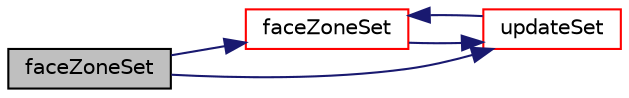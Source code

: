 digraph "faceZoneSet"
{
  bgcolor="transparent";
  edge [fontname="Helvetica",fontsize="10",labelfontname="Helvetica",labelfontsize="10"];
  node [fontname="Helvetica",fontsize="10",shape=record];
  rankdir="LR";
  Node1 [label="faceZoneSet",height=0.2,width=0.4,color="black", fillcolor="grey75", style="filled", fontcolor="black"];
  Node1 -> Node2 [color="midnightblue",fontsize="10",style="solid",fontname="Helvetica"];
  Node2 [label="faceZoneSet",height=0.2,width=0.4,color="red",URL="$a00755.html#ace6e4b16ad35bf8903c38685a92d7789",tooltip="Construct from objectRegistry and name. "];
  Node2 -> Node3 [color="midnightblue",fontsize="10",style="solid",fontname="Helvetica"];
  Node3 [label="updateSet",height=0.2,width=0.4,color="red",URL="$a00755.html#afc9e2e914d3928dd7281d2ac71452052",tooltip="Sort addressing and make faceSet part consistent with addressing. "];
  Node3 -> Node2 [color="midnightblue",fontsize="10",style="solid",fontname="Helvetica"];
  Node1 -> Node3 [color="midnightblue",fontsize="10",style="solid",fontname="Helvetica"];
}
